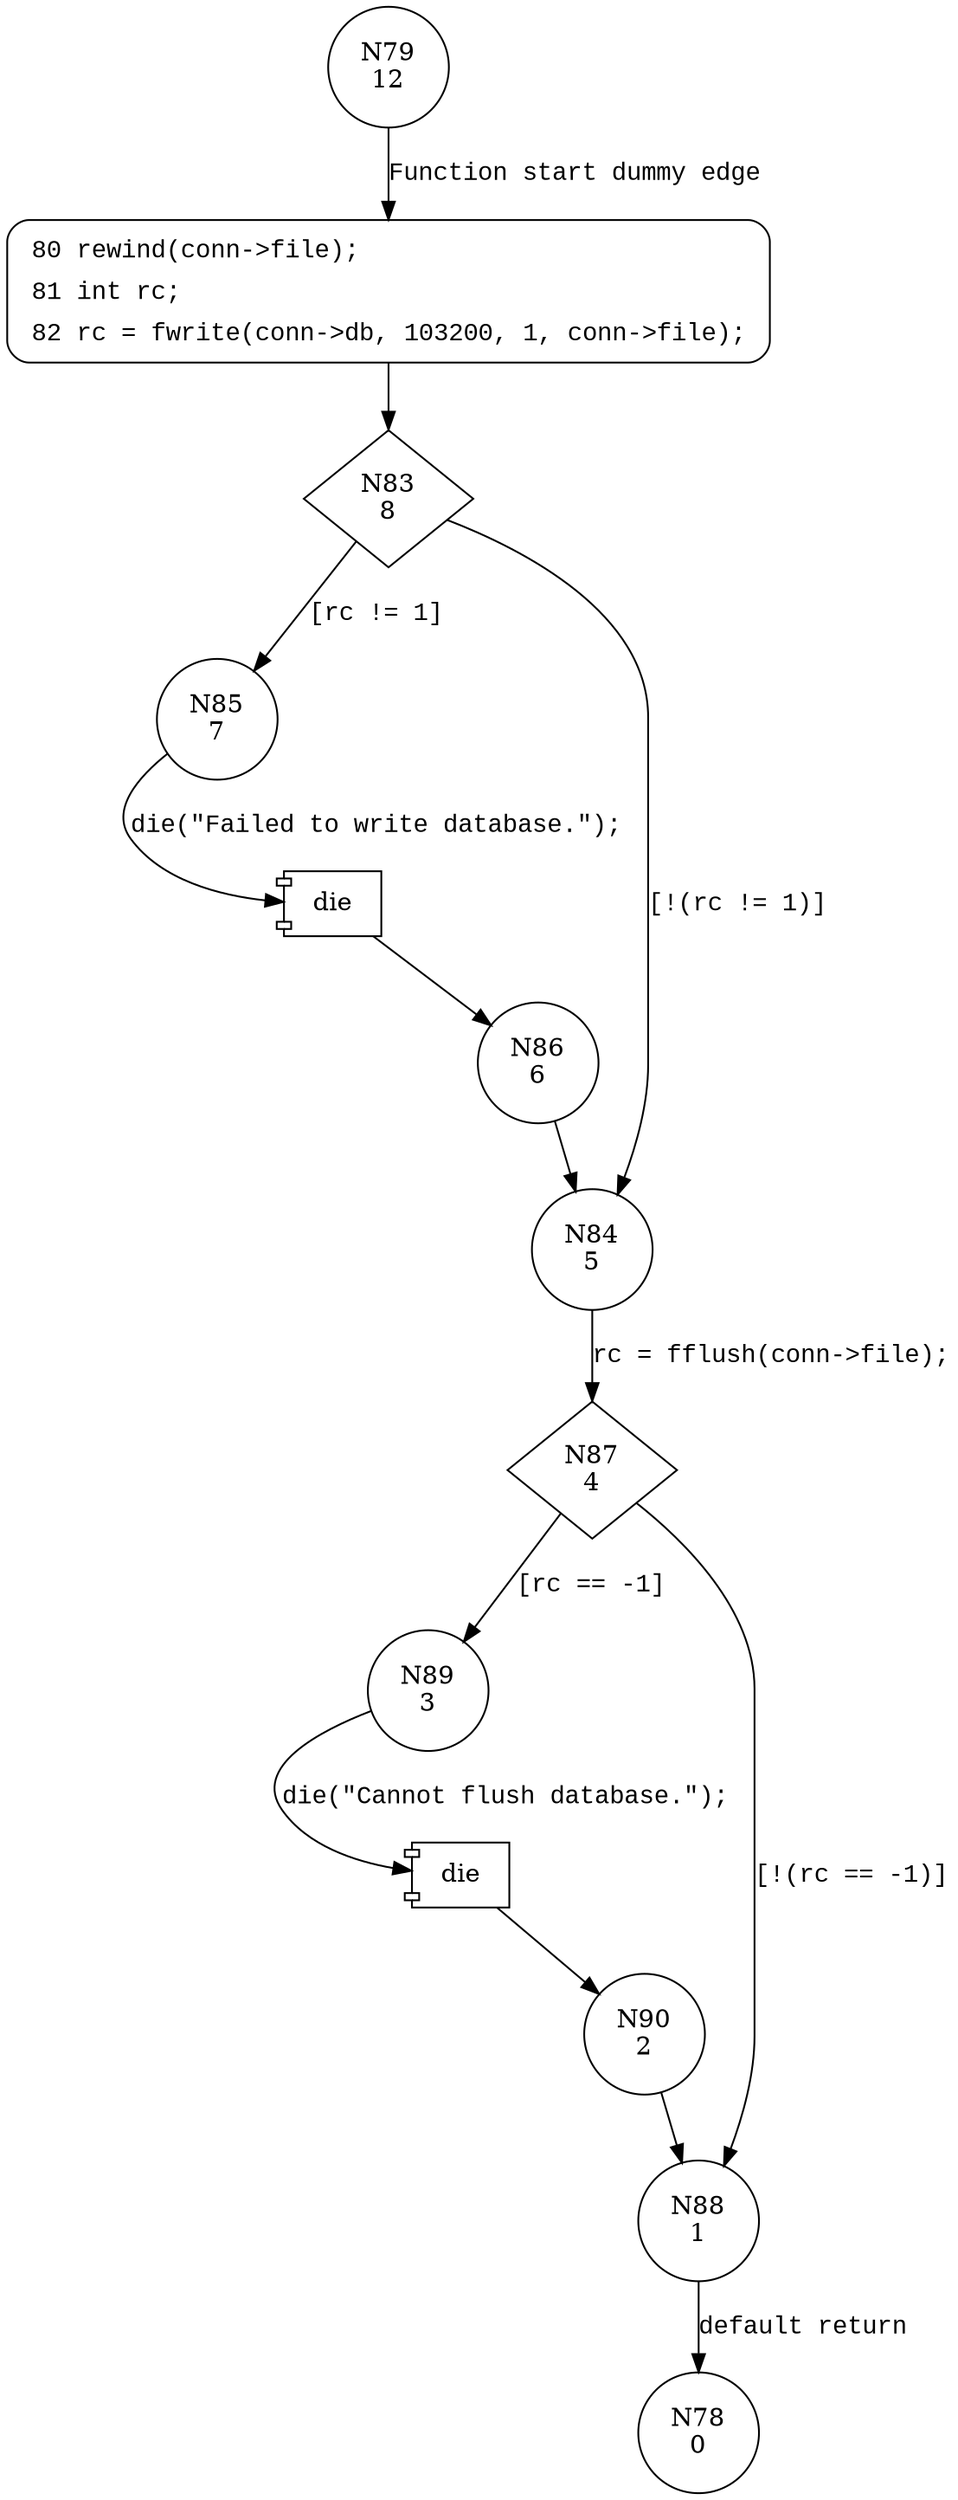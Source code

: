 digraph Database_write {
79 [shape="circle" label="N79\n12"]
80 [shape="circle" label="N80\n11"]
83 [shape="diamond" label="N83\n8"]
85 [shape="circle" label="N85\n7"]
84 [shape="circle" label="N84\n5"]
87 [shape="diamond" label="N87\n4"]
89 [shape="circle" label="N89\n3"]
88 [shape="circle" label="N88\n1"]
78 [shape="circle" label="N78\n0"]
90 [shape="circle" label="N90\n2"]
86 [shape="circle" label="N86\n6"]
80 [style="filled,bold" penwidth="1" fillcolor="white" fontname="Courier New" shape="Mrecord" label=<<table border="0" cellborder="0" cellpadding="3" bgcolor="white"><tr><td align="right">80</td><td align="left">rewind(conn-&gt;file);</td></tr><tr><td align="right">81</td><td align="left">int rc;</td></tr><tr><td align="right">82</td><td align="left">rc = fwrite(conn-&gt;db, 103200, 1, conn-&gt;file);</td></tr></table>>]
80 -> 83[label=""]
79 -> 80 [label="Function start dummy edge" fontname="Courier New"]
83 -> 85 [label="[rc != 1]" fontname="Courier New"]
83 -> 84 [label="[!(rc != 1)]" fontname="Courier New"]
84 -> 87 [label="rc = fflush(conn->file);" fontname="Courier New"]
87 -> 89 [label="[rc == -1]" fontname="Courier New"]
87 -> 88 [label="[!(rc == -1)]" fontname="Courier New"]
88 -> 78 [label="default return" fontname="Courier New"]
100012 [shape="component" label="die"]
89 -> 100012 [label="die(\"Cannot flush database.\");" fontname="Courier New"]
100012 -> 90 [label="" fontname="Courier New"]
100013 [shape="component" label="die"]
85 -> 100013 [label="die(\"Failed to write database.\");" fontname="Courier New"]
100013 -> 86 [label="" fontname="Courier New"]
90 -> 88 [label="" fontname="Courier New"]
86 -> 84 [label="" fontname="Courier New"]
}